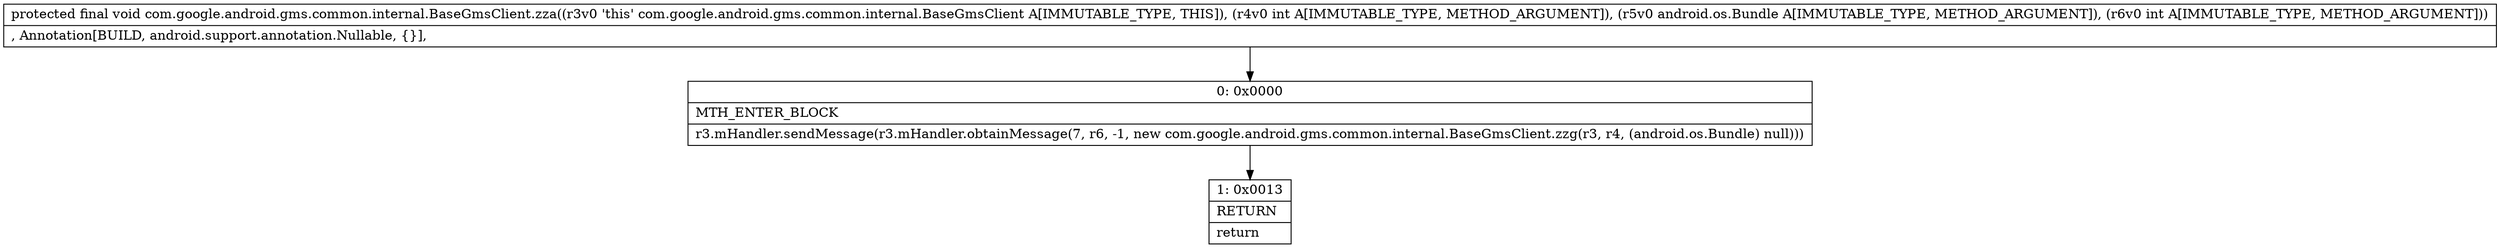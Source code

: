 digraph "CFG forcom.google.android.gms.common.internal.BaseGmsClient.zza(ILandroid\/os\/Bundle;I)V" {
Node_0 [shape=record,label="{0\:\ 0x0000|MTH_ENTER_BLOCK\l|r3.mHandler.sendMessage(r3.mHandler.obtainMessage(7, r6, \-1, new com.google.android.gms.common.internal.BaseGmsClient.zzg(r3, r4, (android.os.Bundle) null)))\l}"];
Node_1 [shape=record,label="{1\:\ 0x0013|RETURN\l|return\l}"];
MethodNode[shape=record,label="{protected final void com.google.android.gms.common.internal.BaseGmsClient.zza((r3v0 'this' com.google.android.gms.common.internal.BaseGmsClient A[IMMUTABLE_TYPE, THIS]), (r4v0 int A[IMMUTABLE_TYPE, METHOD_ARGUMENT]), (r5v0 android.os.Bundle A[IMMUTABLE_TYPE, METHOD_ARGUMENT]), (r6v0 int A[IMMUTABLE_TYPE, METHOD_ARGUMENT]))  | , Annotation[BUILD, android.support.annotation.Nullable, \{\}], \l}"];
MethodNode -> Node_0;
Node_0 -> Node_1;
}

